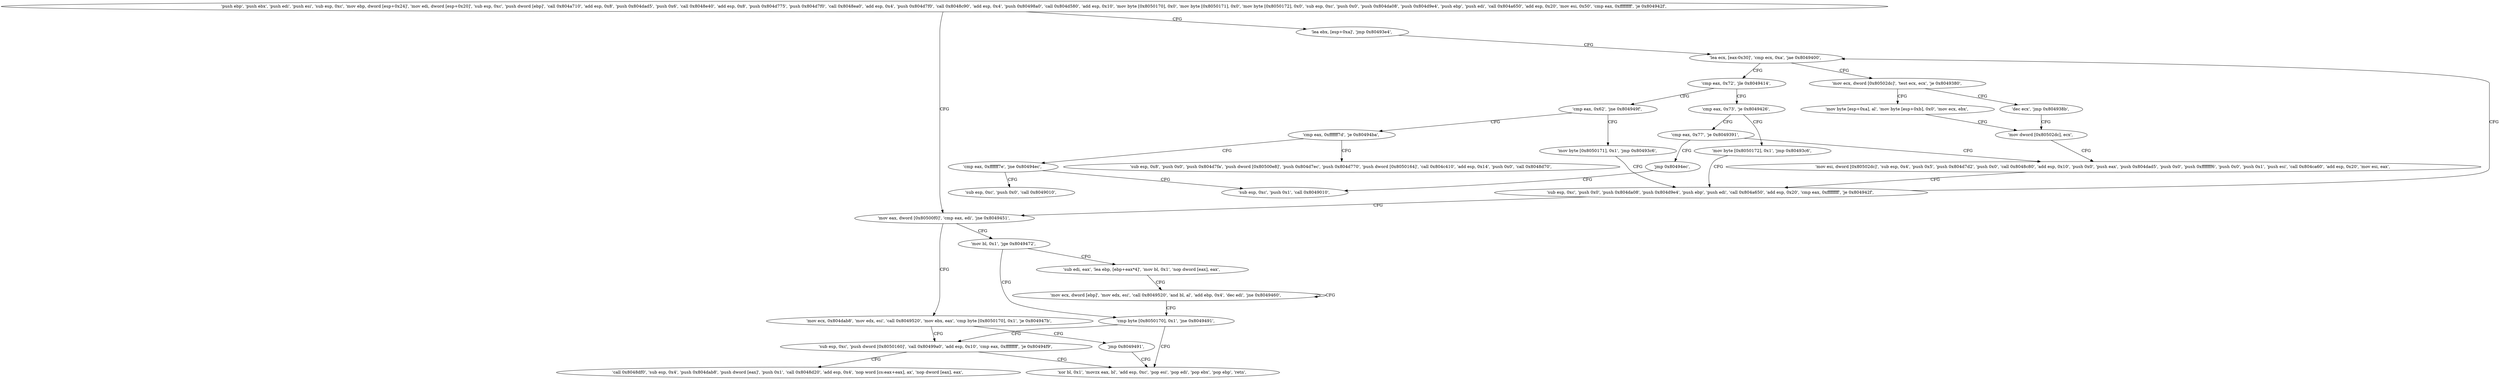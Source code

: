 digraph "func" {
"134517472" [label = "'push ebp', 'push ebx', 'push edi', 'push esi', 'sub esp, 0xc', 'mov ebp, dword [esp+0x24]', 'mov edi, dword [esp+0x20]', 'sub esp, 0xc', 'push dword [ebp]', 'call 0x804a710', 'add esp, 0x8', 'push 0x804dad5', 'push 0x6', 'call 0x8048e40', 'add esp, 0x8', 'push 0x804d775', 'push 0x804d7f0', 'call 0x8048ea0', 'add esp, 0x4', 'push 0x804d7f0', 'call 0x8048c90', 'add esp, 0x4', 'push 0x80498a0', 'call 0x804d580', 'add esp, 0x10', 'mov byte [0x8050170], 0x0', 'mov byte [0x8050171], 0x0', 'mov byte [0x8050172], 0x0', 'sub esp, 0xc', 'push 0x0', 'push 0x804da08', 'push 0x804d9e4', 'push ebp', 'push edi', 'call 0x804a650', 'add esp, 0x20', 'mov esi, 0x50', 'cmp eax, 0xffffffff', 'je 0x804942f', " ]
"134517807" [label = "'mov eax, dword [0x80500f0]', 'cmp eax, edi', 'jne 0x8049451', " ]
"134517620" [label = "'lea ebx, [esp+0xa]', 'jmp 0x80493e4', " ]
"134517841" [label = "'mov bl, 0x1', 'jge 0x8049472', " ]
"134517816" [label = "'mov ecx, 0x804dab8', 'mov edx, esi', 'call 0x8049520', 'mov ebx, eax', 'cmp byte [0x8050170], 0x1', 'je 0x804947b', " ]
"134517732" [label = "'lea ecx, [eax-0x30]', 'cmp ecx, 0xa', 'jae 0x8049400', " ]
"134517874" [label = "'cmp byte [0x8050170], 0x1', 'jne 0x8049491', " ]
"134517845" [label = "'sub edi, eax', 'lea ebp, [ebp+eax*4]', 'mov bl, 0x1', 'nop dword [eax], eax', " ]
"134517883" [label = "'sub esp, 0xc', 'push dword [0x8050160]', 'call 0x80499a0', 'add esp, 0x10', 'cmp eax, 0xffffffff', 'je 0x80494f9', " ]
"134517839" [label = "'jmp 0x8049491', " ]
"134517760" [label = "'cmp eax, 0x72', 'jle 0x8049414', " ]
"134517740" [label = "'mov ecx, dword [0x80502dc]', 'test ecx, ecx', 'je 0x8049380', " ]
"134517905" [label = "'xor bl, 0x1', 'movzx eax, bl', 'add esp, 0xc', 'pop esi', 'pop edi', 'pop ebx', 'pop ebp', 'retn', " ]
"134517856" [label = "'mov ecx, dword [ebp]', 'mov edx, esi', 'call 0x8049520', 'and bl, al', 'add ebp, 0x4', 'dec edi', 'jne 0x8049460', " ]
"134518009" [label = "'call 0x8048df0', 'sub esp, 0x4', 'push 0x804dab8', 'push dword [eax]', 'push 0x1', 'call 0x8048d20', 'add esp, 0x4', 'nop word [cs:eax+eax], ax', 'nop dword [eax], eax', " ]
"134517780" [label = "'cmp eax, 0x62', 'jne 0x804949f', " ]
"134517765" [label = "'cmp eax, 0x73', 'je 0x8049426', " ]
"134517632" [label = "'mov byte [esp+0xa], al', 'mov byte [esp+0xb], 0x0', 'mov ecx, ebx', " ]
"134517750" [label = "'dec ecx', 'jmp 0x804938b', " ]
"134517919" [label = "'cmp eax, 0xffffff7d', 'je 0x80494ba', " ]
"134517789" [label = "'mov byte [0x8050171], 0x1', 'jmp 0x80493c6', " ]
"134517798" [label = "'mov byte [0x8050172], 0x1', 'jmp 0x80493c6', " ]
"134517770" [label = "'cmp eax, 0x77', 'je 0x8049391', " ]
"134517643" [label = "'mov dword [0x80502dc], ecx', " ]
"134517946" [label = "'sub esp, 0x8', 'push 0x0', 'push 0x804d7fa', 'push dword [0x80500e8]', 'push 0x804d7ec', 'push 0x804d770', 'push dword [0x8050164]', 'call 0x804c410', 'add esp, 0x14', 'push 0x0', 'call 0x8048d70', " ]
"134517926" [label = "'cmp eax, 0xffffff7e', 'jne 0x80494ec', " ]
"134517702" [label = "'sub esp, 0xc', 'push 0x0', 'push 0x804da08', 'push 0x804d9e4', 'push ebp', 'push edi', 'call 0x804a650', 'add esp, 0x20', 'cmp eax, 0xffffffff', 'je 0x804942f', " ]
"134517649" [label = "'mov esi, dword [0x80502dc]', 'sub esp, 0x4', 'push 0x5', 'push 0x804d7d2', 'push 0x0', 'call 0x8048c80', 'add esp, 0x10', 'push 0x0', 'push eax', 'push 0x804dad5', 'push 0x0', 'push 0xfffffff6', 'push 0x0', 'push 0x1', 'push esi', 'call 0x804ca60', 'add esp, 0x20', 'mov esi, eax', " ]
"134517775" [label = "'jmp 0x80494ec', " ]
"134517996" [label = "'sub esp, 0xc', 'push 0x1', 'call 0x8049010', " ]
"134517933" [label = "'sub esp, 0xc', 'push 0x0', 'call 0x8049010', " ]
"134517472" -> "134517807" [ label = "CFG" ]
"134517472" -> "134517620" [ label = "CFG" ]
"134517807" -> "134517841" [ label = "CFG" ]
"134517807" -> "134517816" [ label = "CFG" ]
"134517620" -> "134517732" [ label = "CFG" ]
"134517841" -> "134517874" [ label = "CFG" ]
"134517841" -> "134517845" [ label = "CFG" ]
"134517816" -> "134517883" [ label = "CFG" ]
"134517816" -> "134517839" [ label = "CFG" ]
"134517732" -> "134517760" [ label = "CFG" ]
"134517732" -> "134517740" [ label = "CFG" ]
"134517874" -> "134517905" [ label = "CFG" ]
"134517874" -> "134517883" [ label = "CFG" ]
"134517845" -> "134517856" [ label = "CFG" ]
"134517883" -> "134518009" [ label = "CFG" ]
"134517883" -> "134517905" [ label = "CFG" ]
"134517839" -> "134517905" [ label = "CFG" ]
"134517760" -> "134517780" [ label = "CFG" ]
"134517760" -> "134517765" [ label = "CFG" ]
"134517740" -> "134517632" [ label = "CFG" ]
"134517740" -> "134517750" [ label = "CFG" ]
"134517856" -> "134517856" [ label = "CFG" ]
"134517856" -> "134517874" [ label = "CFG" ]
"134517780" -> "134517919" [ label = "CFG" ]
"134517780" -> "134517789" [ label = "CFG" ]
"134517765" -> "134517798" [ label = "CFG" ]
"134517765" -> "134517770" [ label = "CFG" ]
"134517632" -> "134517643" [ label = "CFG" ]
"134517750" -> "134517643" [ label = "CFG" ]
"134517919" -> "134517946" [ label = "CFG" ]
"134517919" -> "134517926" [ label = "CFG" ]
"134517789" -> "134517702" [ label = "CFG" ]
"134517798" -> "134517702" [ label = "CFG" ]
"134517770" -> "134517649" [ label = "CFG" ]
"134517770" -> "134517775" [ label = "CFG" ]
"134517643" -> "134517649" [ label = "CFG" ]
"134517926" -> "134517996" [ label = "CFG" ]
"134517926" -> "134517933" [ label = "CFG" ]
"134517702" -> "134517807" [ label = "CFG" ]
"134517702" -> "134517732" [ label = "CFG" ]
"134517649" -> "134517702" [ label = "CFG" ]
"134517775" -> "134517996" [ label = "CFG" ]
}
